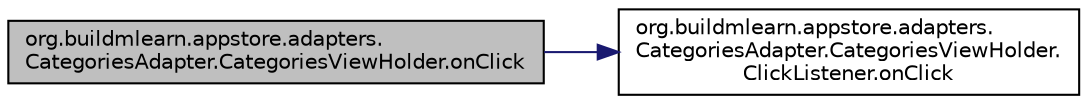 digraph "org.buildmlearn.appstore.adapters.CategoriesAdapter.CategoriesViewHolder.onClick"
{
 // INTERACTIVE_SVG=YES
  bgcolor="transparent";
  edge [fontname="Helvetica",fontsize="10",labelfontname="Helvetica",labelfontsize="10"];
  node [fontname="Helvetica",fontsize="10",shape=record];
  rankdir="LR";
  Node1 [label="org.buildmlearn.appstore.adapters.\lCategoriesAdapter.CategoriesViewHolder.onClick",height=0.2,width=0.4,color="black", fillcolor="grey75", style="filled", fontcolor="black"];
  Node1 -> Node2 [color="midnightblue",fontsize="10",style="solid",fontname="Helvetica"];
  Node2 [label="org.buildmlearn.appstore.adapters.\lCategoriesAdapter.CategoriesViewHolder.\lClickListener.onClick",height=0.2,width=0.4,color="black",URL="$d4/df7/interfaceorg_1_1buildmlearn_1_1appstore_1_1adapters_1_1_categories_adapter_1_1_categories_view_holder_1_1_click_listener.html#a6f85781f2b76391287ddbcf53c8cd4f6",tooltip="Called when the view is clicked. "];
}
